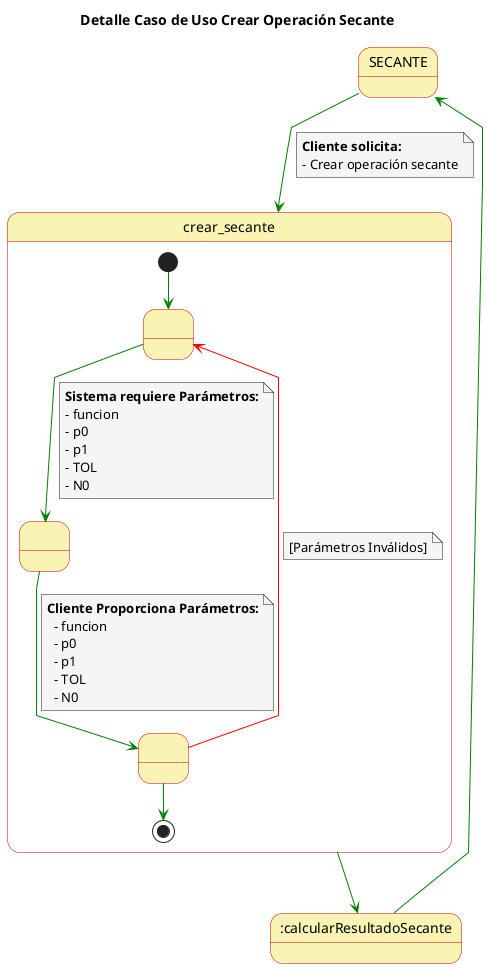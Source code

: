 @startuml

top to bottom direction

skinparam state {
  BackgroundColor #faf4b4
  BorderColor #c90000
}

skinparam note {
  BackgroundColor #f5f5f5
}

skinparam linetype polyline

title Detalle Caso de Uso Crear Operación Secante

state SECANTE 

SECANTE -[#green]-> crear_secante
note on link
  **Cliente solicita:**
  - Crear operación secante
end note

state crear_secante {
  state 1 as " "
  state 2 as " "
  state 3 as " "
  
  [*] -[#green]-> 1
  1 -[#green]-> 2
  note on link
      **Sistema requiere Parámetros:**
      - funcion
      - p0
      - p1
      - TOL
      - N0
  end note
  2 -[#green]-> 3
  note on link
    **Cliente Proporciona Parámetros:**
      - funcion
      - p0
      - p1
      - TOL
      - N0
  end note
  3 -[#red]-> 1
  note on link
    [Parámetros Inválidos]
  end note
  3 -[#green]-> [*]
}

crear_secante -[#green]-> :calcularResultadoSecante

:calcularResultadoSecante-[#green]-> SECANTE 

@enduml